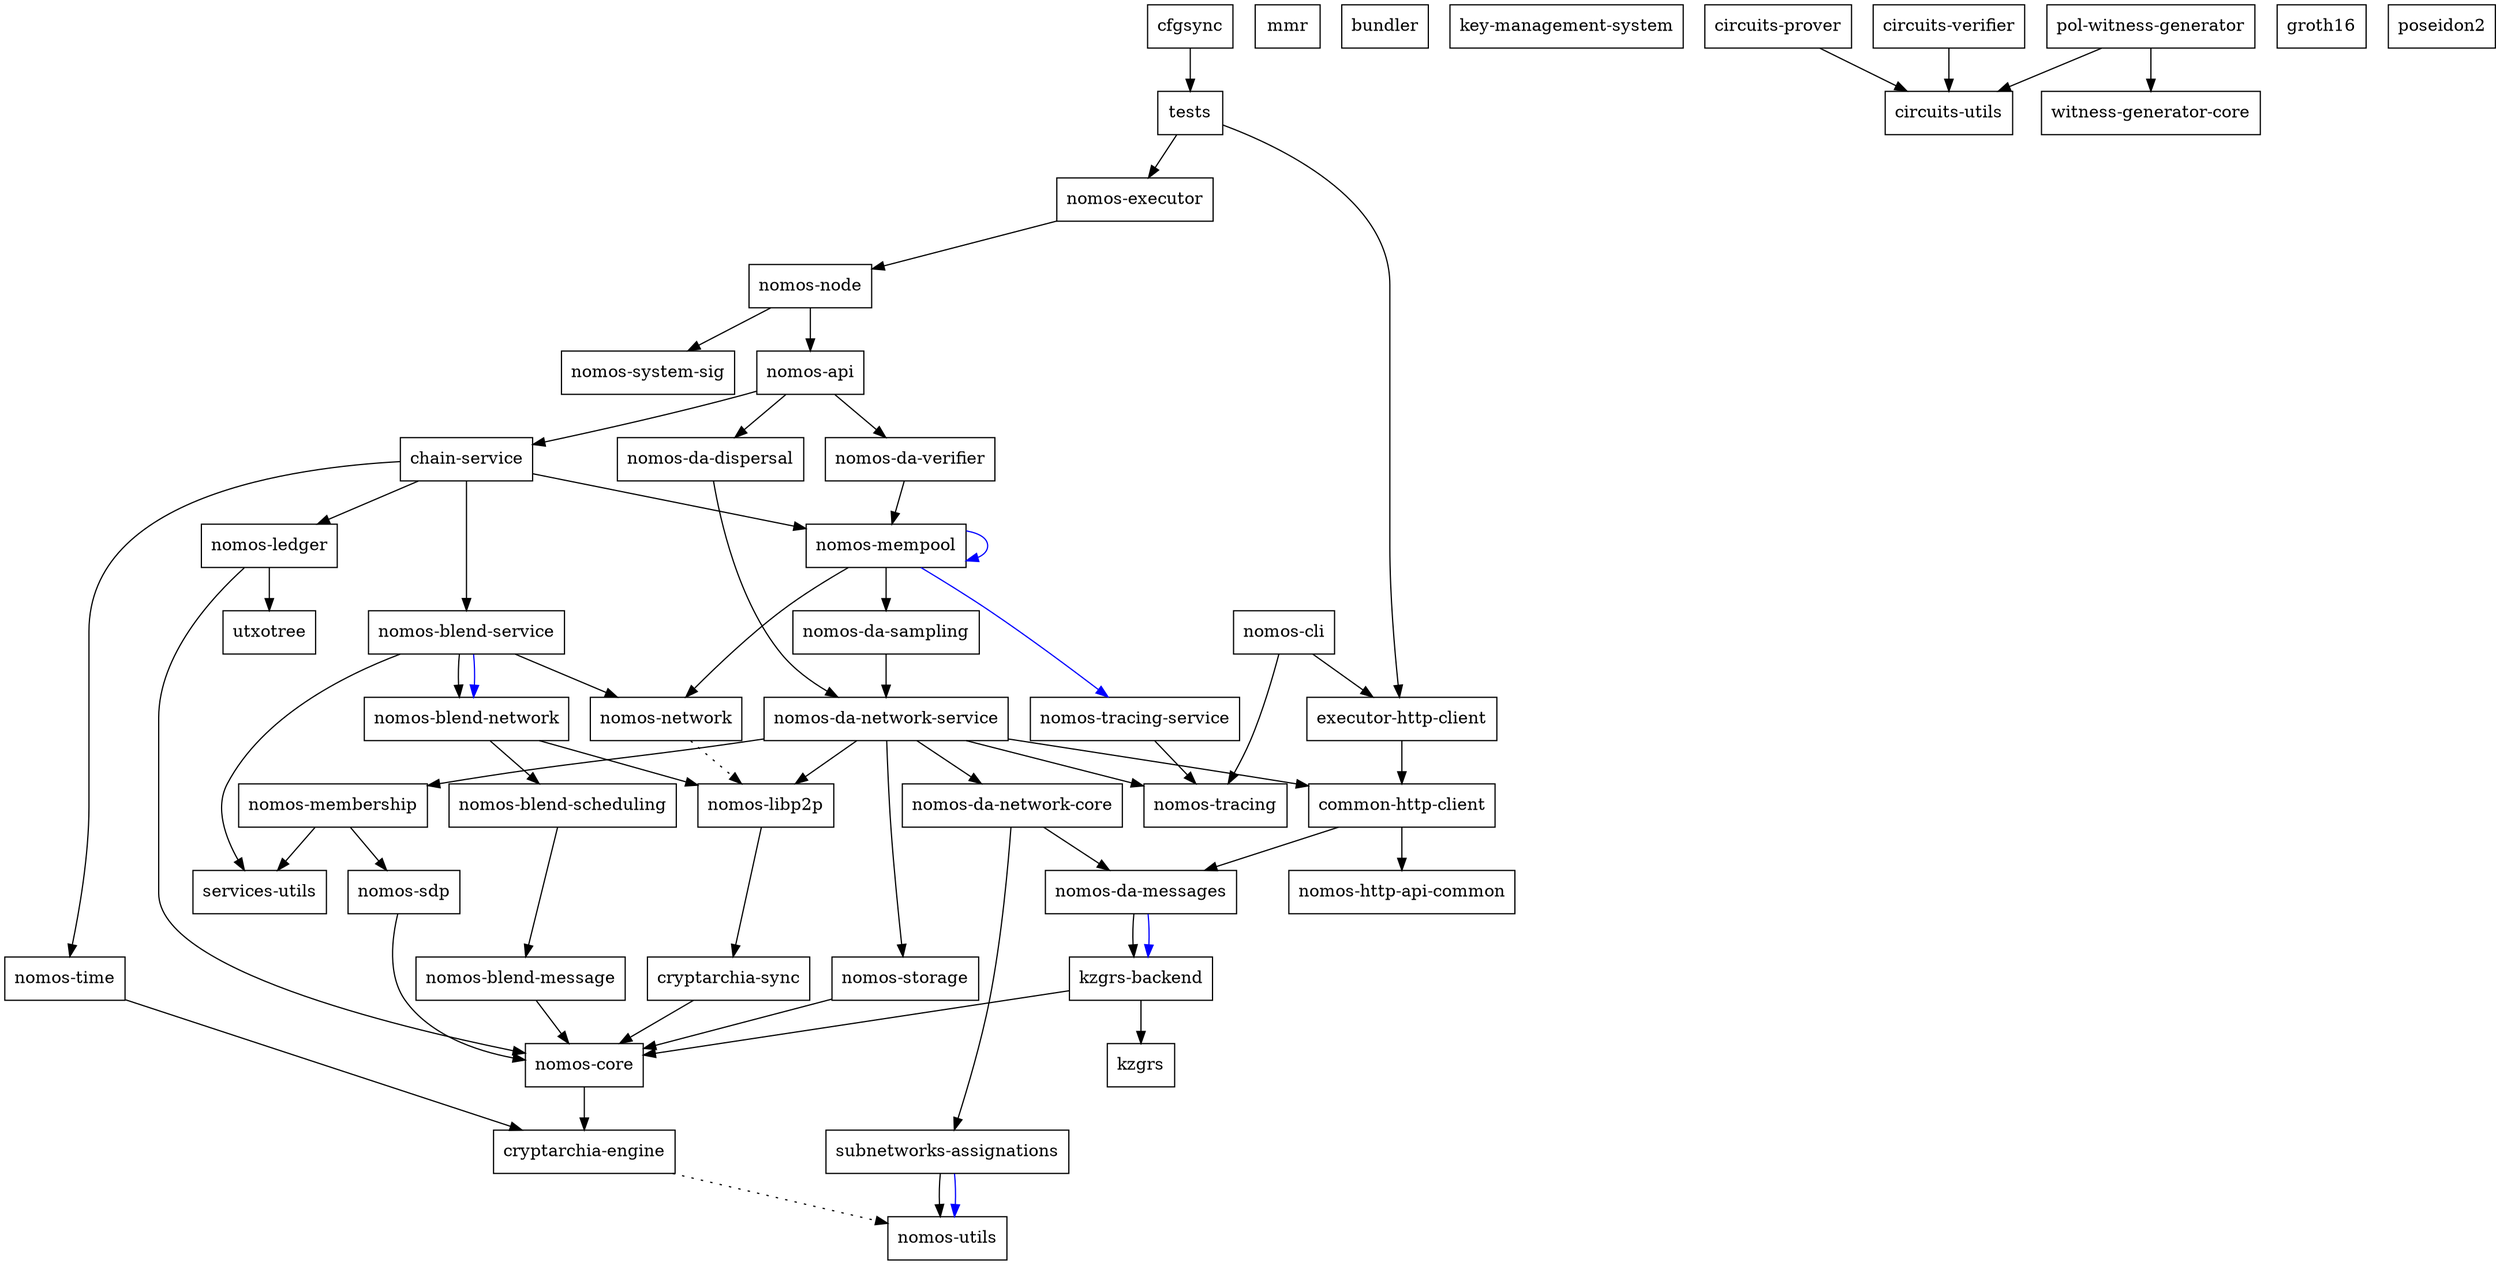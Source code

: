 digraph {
    0 [ label = "cryptarchia-engine" shape = box]
    1 [ label = "nomos-utils" shape = box]
    2 [ label = "cryptarchia-sync" shape = box]
    3 [ label = "nomos-core" shape = box]
    4 [ label = "nomos-ledger" shape = box]
    5 [ label = "utxotree" shape = box]
    6 [ label = "mmr" shape = box]
    7 [ label = "nomos-http-api-common" shape = box]
    8 [ label = "nomos-executor" shape = box]
    9 [ label = "kzgrs-backend" shape = box]
    10 [ label = "kzgrs" shape = box]
    11 [ label = "nomos-api" shape = box]
    12 [ label = "chain-service" shape = box]
    13 [ label = "nomos-blend-service" shape = box]
    14 [ label = "nomos-blend-message" shape = box]
    15 [ label = "nomos-blend-network" shape = box]
    16 [ label = "nomos-blend-scheduling" shape = box]
    17 [ label = "nomos-libp2p" shape = box]
    18 [ label = "nomos-network" shape = box]
    19 [ label = "services-utils" shape = box]
    20 [ label = "nomos-da-sampling" shape = box]
    21 [ label = "nomos-da-network-core" shape = box]
    22 [ label = "nomos-da-messages" shape = box]
    23 [ label = "subnetworks-assignations" shape = box]
    24 [ label = "nomos-da-network-service" shape = box]
    25 [ label = "common-http-client" shape = box]
    26 [ label = "nomos-membership" shape = box]
    27 [ label = "nomos-sdp" shape = box]
    28 [ label = "nomos-storage" shape = box]
    29 [ label = "nomos-tracing" shape = box]
    30 [ label = "nomos-mempool" shape = box]
    31 [ label = "nomos-tracing-service" shape = box]
    32 [ label = "nomos-time" shape = box]
    33 [ label = "nomos-da-dispersal" shape = box]
    34 [ label = "nomos-da-verifier" shape = box]
    35 [ label = "nomos-node" shape = box]
    36 [ label = "nomos-system-sig" shape = box]
    37 [ label = "executor-http-client" shape = box]
    38 [ label = "bundler" shape = box]
    39 [ label = "nomos-cli" shape = box]
    40 [ label = "key-management-system" shape = box]
    41 [ label = "cfgsync" shape = box]
    42 [ label = "tests" shape = box]
    43 [ label = "circuits-prover" shape = box]
    44 [ label = "circuits-utils" shape = box]
    45 [ label = "circuits-verifier" shape = box]
    46 [ label = "witness-generator-core" shape = box]
    47 [ label = "pol-witness-generator" shape = box]
    48 [ label = "groth16" shape = box]
    49 [ label = "poseidon2" shape = box]
    0 -> 1 [ style = dotted]
    2 -> 3 [ ]
    3 -> 0 [ ]
    4 -> 3 [ ]
    4 -> 5 [ ]
    8 -> 35 [ ]
    9 -> 10 [ ]
    9 -> 3 [ ]
    11 -> 12 [ ]
    11 -> 33 [ ]
    11 -> 34 [ ]
    12 -> 13 [ ]
    12 -> 4 [ ]
    12 -> 30 [ ]
    12 -> 32 [ ]
    13 -> 15 [ ]
    13 -> 15 [ color = blue]
    13 -> 18 [ ]
    13 -> 19 [ ]
    14 -> 3 [ ]
    15 -> 16 [ ]
    15 -> 17 [ ]
    16 -> 14 [ ]
    17 -> 2 [ ]
    18 -> 17 [ style = dotted]
    20 -> 24 [ ]
    21 -> 22 [ ]
    21 -> 23 [ ]
    22 -> 9 [ ]
    22 -> 9 [ color = blue]
    23 -> 1 [ ]
    23 -> 1 [ color = blue]
    24 -> 25 [ ]
    24 -> 21 [ ]
    24 -> 17 [ ]
    24 -> 26 [ ]
    24 -> 28 [ ]
    24 -> 29 [ ]
    25 -> 22 [ ]
    25 -> 7 [ ]
    26 -> 27 [ ]
    26 -> 19 [ ]
    27 -> 3 [ ]
    28 -> 3 [ ]
    30 -> 20 [ ]
    30 -> 30 [ color = blue]
    30 -> 18 [ ]
    30 -> 31 [ color = blue]
    31 -> 29 [ ]
    32 -> 0 [ ]
    33 -> 24 [ ]
    34 -> 30 [ ]
    35 -> 11 [ ]
    35 -> 36 [ ]
    37 -> 25 [ ]
    39 -> 37 [ ]
    39 -> 29 [ ]
    41 -> 42 [ ]
    42 -> 37 [ ]
    42 -> 8 [ ]
    43 -> 44 [ ]
    45 -> 44 [ ]
    47 -> 44 [ ]
    47 -> 46 [ ]
}

